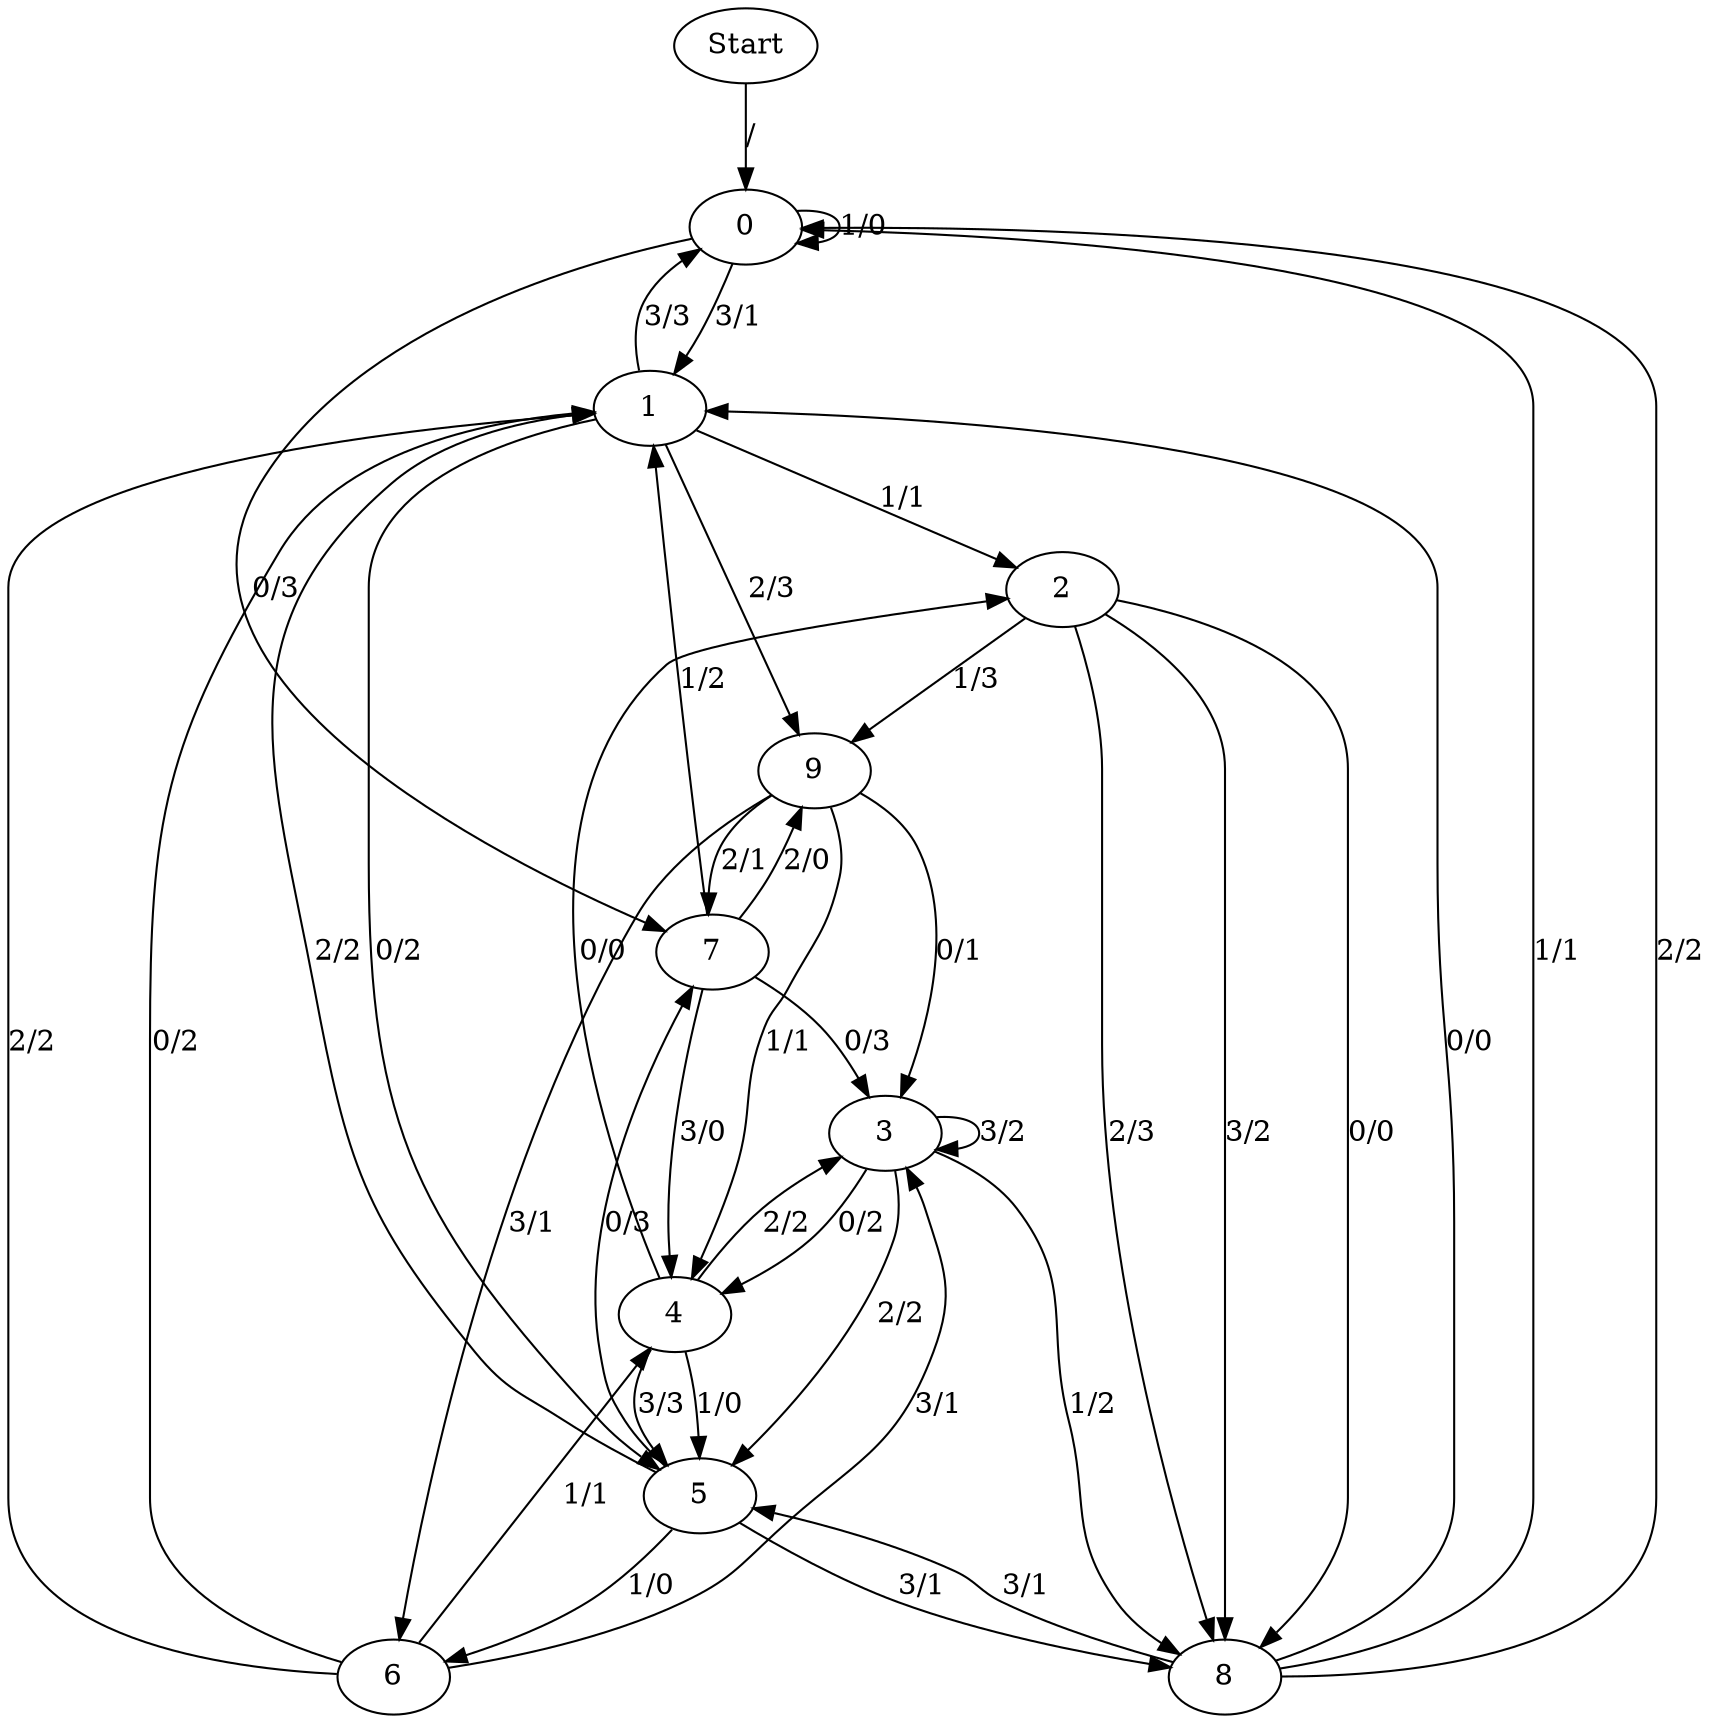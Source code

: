 digraph {
	Start -> 0 [label="/"]
	0 -> 0 [label="1/0"]
	0 -> 1 [label="3/1"]
	0 -> 7 [label="0/3"]
	9 -> 4 [label="1/1"]
	9 -> 7 [label="2/1"]
	9 -> 6 [label="3/1"]
	9 -> 3 [label="0/1"]
	6 -> 1 [label="0/2"]
	6 -> 4 [label="1/1"]
	6 -> 1 [label="2/2"]
	6 -> 3 [label="3/1"]
	1 -> 5 [label="0/2"]
	1 -> 2 [label="1/1"]
	1 -> 9 [label="2/3"]
	1 -> 0 [label="3/3"]
	7 -> 4 [label="3/0"]
	7 -> 3 [label="0/3"]
	7 -> 1 [label="1/2"]
	7 -> 9 [label="2/0"]
	4 -> 2 [label="0/0"]
	4 -> 5 [label="1/0"]
	4 -> 3 [label="2/2"]
	4 -> 5 [label="3/3"]
	3 -> 5 [label="2/2"]
	3 -> 3 [label="3/2"]
	3 -> 4 [label="0/2"]
	3 -> 8 [label="1/2"]
	2 -> 8 [label="3/2"]
	2 -> 8 [label="0/0"]
	2 -> 9 [label="1/3"]
	2 -> 8 [label="2/3"]
	8 -> 1 [label="0/0"]
	8 -> 0 [label="1/1"]
	8 -> 0 [label="2/2"]
	8 -> 5 [label="3/1"]
	5 -> 8 [label="3/1"]
	5 -> 7 [label="0/3"]
	5 -> 6 [label="1/0"]
	5 -> 1 [label="2/2"]
}